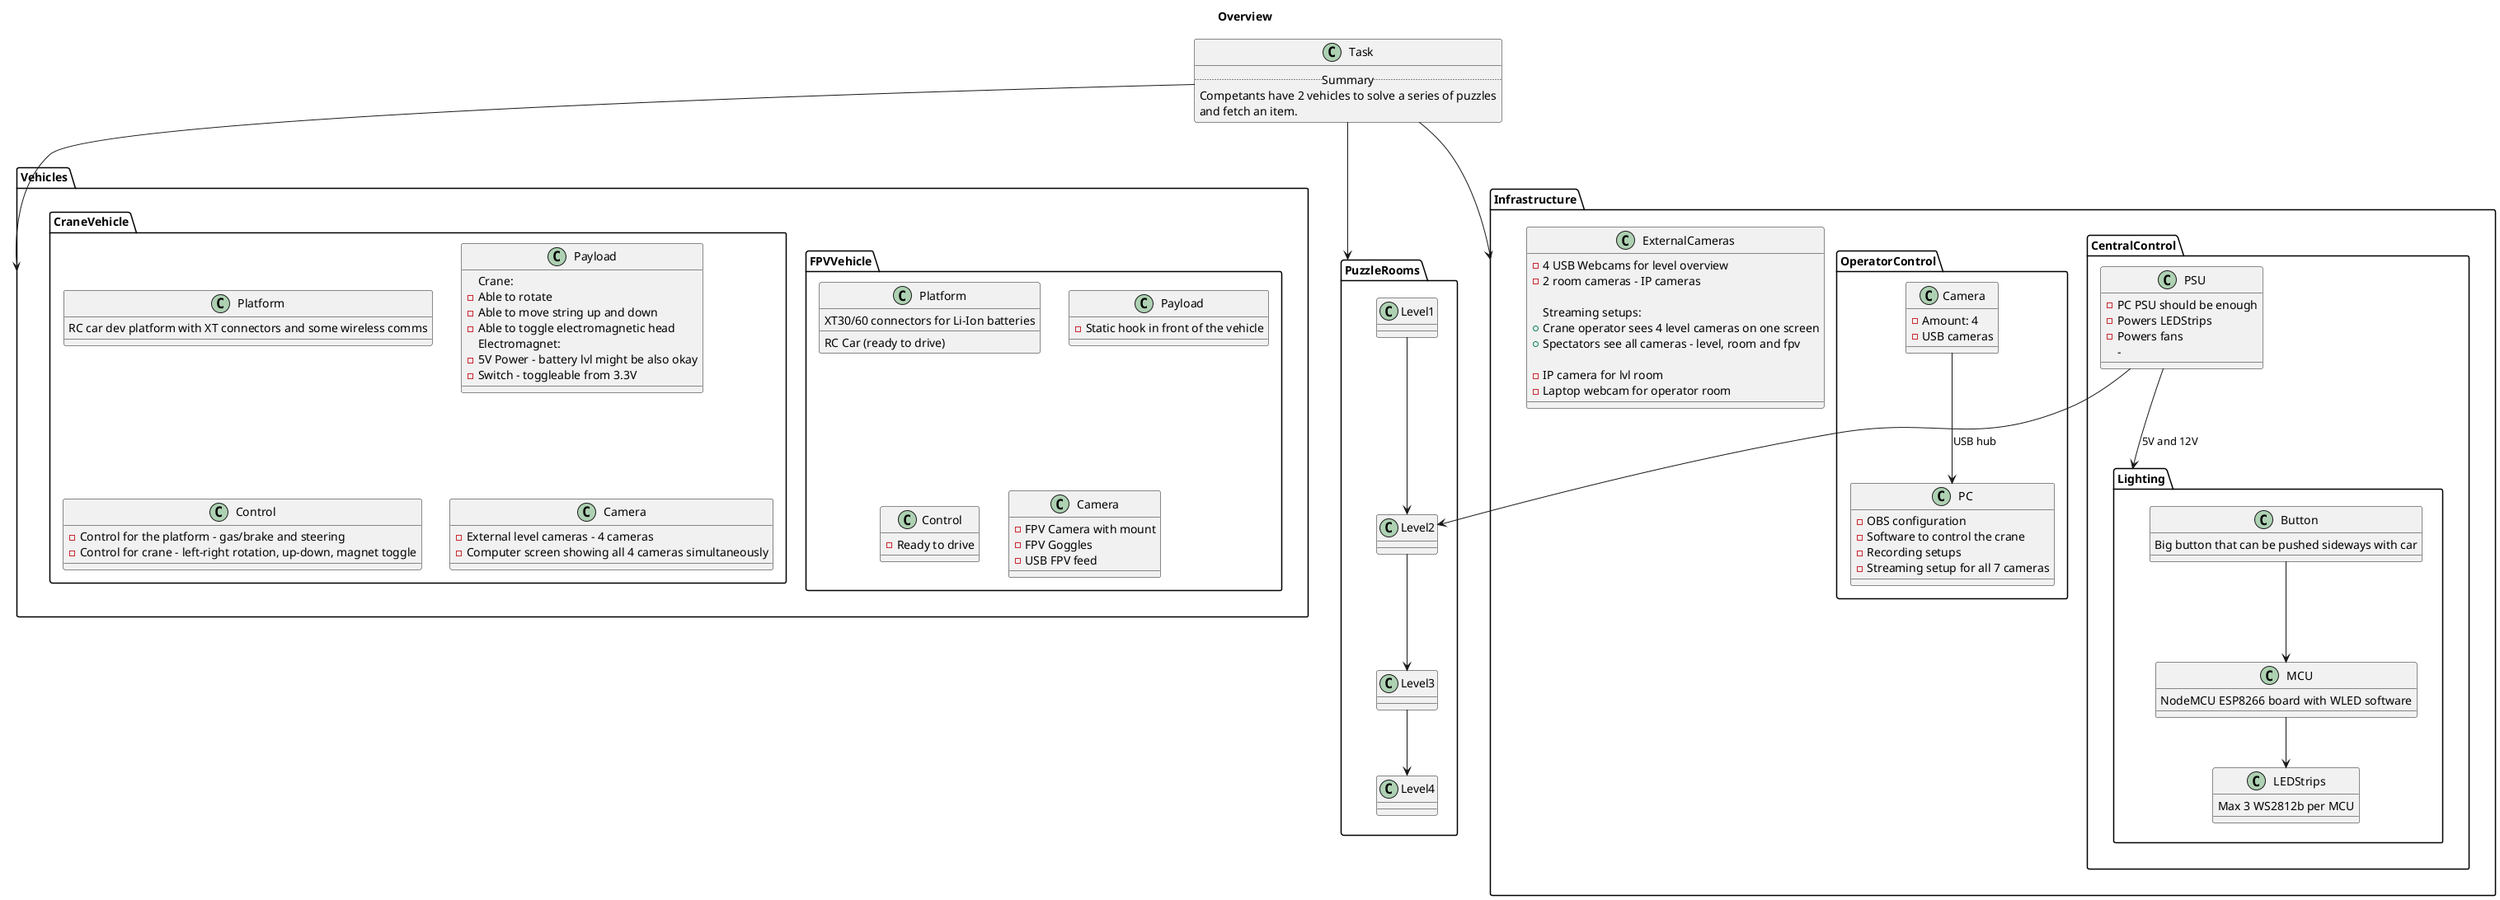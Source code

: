 @startuml General

title Overview

class Task {
  ..Summary..
  Competants have 2 vehicles to solve a series of puzzles
  and fetch an item.
}

package PuzzleRooms {

  class Level1 {}
  class Level2 {}
  class Level3 {}
  class Level4 {}

  Level1 --> Level2
  Level2 --> Level3
  Level3 --> Level4

}

package Vehicles {
  package FPVVehicle {
    class Platform {
      RC Car (ready to drive)
      XT30/60 connectors for Li-Ion batteries
    }
    class Payload {
      - Static hook in front of the vehicle
    }
    class Control {
      - Ready to drive
    }
    class Camera {
      - FPV Camera with mount
      - FPV Goggles
      - USB FPV feed
    }

  }
  package CraneVehicle {
    class Platform {
      RC car dev platform with XT connectors and some wireless comms
    }
    class Payload {
      Crane:
      - Able to rotate
      - Able to move string up and down
      - Able to toggle electromagnetic head
      Electromagnet:
      - 5V Power - battery lvl might be also okay
      - Switch - toggleable from 3.3V
    }
    class Control {
      - Control for the platform - gas/brake and steering
      - Control for crane - left-right rotation, up-down, magnet toggle
    }
    class Camera {
      - External level cameras - 4 cameras
      - Computer screen showing all 4 cameras simultaneously
    }
    
  }
}

package Infrastructure {
  package CentralControl {
    package Lighting {
      class MCU {
        NodeMCU ESP8266 board with WLED software
      }
      class Button {
        Big button that can be pushed sideways with car
      }
      class LEDStrips {
        Max 3 WS2812b per MCU
      }
      Button --> MCU
      MCU --> LEDStrips
    }

    class PSU {
      - PC PSU should be enough
      - Powers LEDStrips
      - Powers fans
      - 
    }


    PSU --> Lighting : 5V and 12V
    PSU --> Level2

    }

    package OperatorControl {
      class Camera {
        - Amount: 4
        - USB cameras
      }
      class PC { 
        - OBS configuration
        - Software to control the crane
        - Recording setups
        - Streaming setup for all 7 cameras
      }
      Camera --> PC : USB hub
    }


    class ExternalCameras {
      - 4 USB Webcams for level overview
      - 2 room cameras - IP cameras
      
      Streaming setups:
      + Crane operator sees 4 level cameras on one screen
      + Spectators see all cameras - level, room and fpv

      - IP camera for lvl room
      - Laptop webcam for operator room
      
    }
  }

  Task --> PuzzleRooms
  Task --> Vehicles
  Task --> Infrastructure



  @enduml
